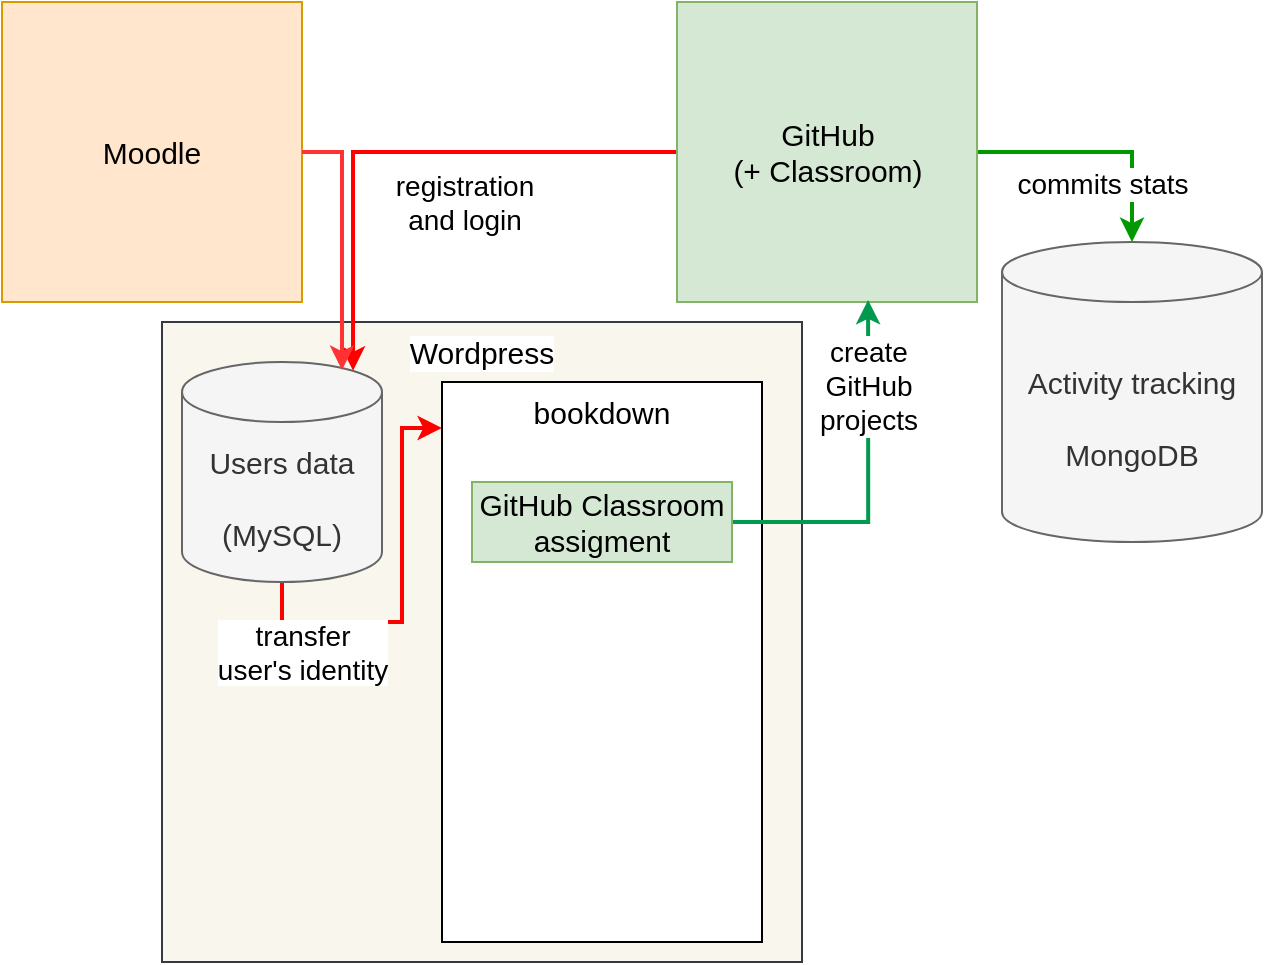 <mxfile version="14.6.13" type="device"><diagram id="YsWonebSovPw-7ub9pBL" name="Page-1"><mxGraphModel dx="946" dy="680" grid="1" gridSize="10" guides="1" tooltips="1" connect="1" arrows="1" fold="1" page="1" pageScale="1" pageWidth="827" pageHeight="1169" math="0" shadow="0"><root><mxCell id="0"/><mxCell id="1" parent="0"/><mxCell id="Z4Qv_3HLHXEQhTKvEu_W-1" value="Moodle" style="whiteSpace=wrap;html=1;aspect=fixed;fillColor=#ffe6cc;strokeColor=#d79b00;fontSize=15;" parent="1" vertex="1"><mxGeometry x="90" y="110" width="150" height="150" as="geometry"/></mxCell><mxCell id="Z4Qv_3HLHXEQhTKvEu_W-2" value="Wordpress" style="whiteSpace=wrap;html=1;aspect=fixed;horizontal=1;verticalAlign=top;labelBackgroundColor=#ffffff;fillColor=#f9f7ed;strokeColor=#36393d;fontSize=15;" parent="1" vertex="1"><mxGeometry x="170" y="270" width="320" height="320" as="geometry"/></mxCell><mxCell id="Z4Qv_3HLHXEQhTKvEu_W-37" style="edgeStyle=orthogonalEdgeStyle;rounded=0;orthogonalLoop=1;jettySize=auto;html=1;exitX=0.5;exitY=1;exitDx=0;exitDy=0;exitPerimeter=0;entryX=0;entryY=0.082;entryDx=0;entryDy=0;entryPerimeter=0;strokeColor=#FF0000;strokeWidth=2;" parent="1" source="Z4Qv_3HLHXEQhTKvEu_W-6" target="Z4Qv_3HLHXEQhTKvEu_W-19" edge="1"><mxGeometry relative="1" as="geometry"><Array as="points"><mxPoint x="230" y="420"/><mxPoint x="290" y="420"/><mxPoint x="290" y="323"/></Array></mxGeometry></mxCell><mxCell id="Z4Qv_3HLHXEQhTKvEu_W-38" value="transfer&lt;br style=&quot;font-size: 14px;&quot;&gt;user's identity" style="edgeLabel;html=1;align=center;verticalAlign=middle;resizable=0;points=[];fontSize=14;" parent="Z4Qv_3HLHXEQhTKvEu_W-37" vertex="1" connectable="0"><mxGeometry x="0.445" y="1" relative="1" as="geometry"><mxPoint x="-49" y="77" as="offset"/></mxGeometry></mxCell><mxCell id="Z4Qv_3HLHXEQhTKvEu_W-6" value="Users data&lt;br style=&quot;font-size: 15px&quot;&gt;&lt;br style=&quot;font-size: 15px&quot;&gt;(MySQL)" style="shape=cylinder3;whiteSpace=wrap;html=1;boundedLbl=1;backgroundOutline=1;size=15;fillColor=#f5f5f5;strokeColor=#666666;fontColor=#333333;fontSize=15;" parent="1" vertex="1"><mxGeometry x="180" y="290" width="100" height="110" as="geometry"/></mxCell><mxCell id="Z4Qv_3HLHXEQhTKvEu_W-25" style="edgeStyle=orthogonalEdgeStyle;rounded=0;orthogonalLoop=1;jettySize=auto;html=1;exitX=0;exitY=0.5;exitDx=0;exitDy=0;entryX=0.855;entryY=0;entryDx=0;entryDy=4.35;entryPerimeter=0;strokeColor=#FF0000;strokeWidth=2;" parent="1" source="Z4Qv_3HLHXEQhTKvEu_W-7" target="Z4Qv_3HLHXEQhTKvEu_W-6" edge="1"><mxGeometry relative="1" as="geometry"/></mxCell><mxCell id="Z4Qv_3HLHXEQhTKvEu_W-26" value="registration&lt;br style=&quot;font-size: 14px&quot;&gt;and login" style="edgeLabel;html=1;align=center;verticalAlign=middle;resizable=0;points=[];fontSize=14;" parent="Z4Qv_3HLHXEQhTKvEu_W-25" vertex="1" connectable="0"><mxGeometry x="-0.597" y="2" relative="1" as="geometry"><mxPoint x="-52" y="23" as="offset"/></mxGeometry></mxCell><mxCell id="IDLsNGZitETRpjsEuguh-4" value="commits stats" style="edgeStyle=orthogonalEdgeStyle;rounded=0;orthogonalLoop=1;jettySize=auto;html=1;exitX=1;exitY=0.5;exitDx=0;exitDy=0;entryX=0.5;entryY=0;entryDx=0;entryDy=0;entryPerimeter=0;fontSize=14;startArrow=none;startFill=0;endArrow=classic;endFill=1;strokeColor=#009900;strokeWidth=2;" edge="1" parent="1" source="Z4Qv_3HLHXEQhTKvEu_W-7" target="Z4Qv_3HLHXEQhTKvEu_W-8"><mxGeometry x="0.51" y="-15" relative="1" as="geometry"><mxPoint y="1" as="offset"/></mxGeometry></mxCell><mxCell id="Z4Qv_3HLHXEQhTKvEu_W-7" value="GitHub&lt;br&gt;(+ Classroom)" style="whiteSpace=wrap;html=1;aspect=fixed;fillColor=#d5e8d4;strokeColor=#82b366;fontSize=15;" parent="1" vertex="1"><mxGeometry x="427.5" y="110" width="150" height="150" as="geometry"/></mxCell><mxCell id="Z4Qv_3HLHXEQhTKvEu_W-8" value="Activity tracking&lt;br style=&quot;font-size: 15px;&quot;&gt;&lt;br style=&quot;font-size: 15px;&quot;&gt;MongoDB" style="shape=cylinder3;whiteSpace=wrap;html=1;boundedLbl=1;backgroundOutline=1;size=15;fillColor=#f5f5f5;strokeColor=#666666;fontSize=15;fontColor=#333333;" parent="1" vertex="1"><mxGeometry x="590" y="230" width="130" height="150" as="geometry"/></mxCell><mxCell id="Z4Qv_3HLHXEQhTKvEu_W-19" value="bookdown" style="rounded=0;whiteSpace=wrap;html=1;verticalAlign=top;fontSize=15;" parent="1" vertex="1"><mxGeometry x="310" y="300" width="160" height="280" as="geometry"/></mxCell><mxCell id="Z4Qv_3HLHXEQhTKvEu_W-27" style="edgeStyle=orthogonalEdgeStyle;rounded=0;orthogonalLoop=1;jettySize=auto;html=1;exitX=1;exitY=0.5;exitDx=0;exitDy=0;entryX=0.637;entryY=0.993;entryDx=0;entryDy=0;strokeColor=#00994D;strokeWidth=2;entryPerimeter=0;" parent="1" source="Z4Qv_3HLHXEQhTKvEu_W-18" target="Z4Qv_3HLHXEQhTKvEu_W-7" edge="1"><mxGeometry relative="1" as="geometry"/></mxCell><mxCell id="Z4Qv_3HLHXEQhTKvEu_W-28" value="create&lt;br style=&quot;font-size: 14px;&quot;&gt;GitHub&lt;br style=&quot;font-size: 14px;&quot;&gt;projects" style="edgeLabel;html=1;align=center;verticalAlign=middle;resizable=0;points=[];fontSize=14;" parent="Z4Qv_3HLHXEQhTKvEu_W-27" vertex="1" connectable="0"><mxGeometry x="0.141" y="-1" relative="1" as="geometry"><mxPoint x="-1" y="-34" as="offset"/></mxGeometry></mxCell><mxCell id="Z4Qv_3HLHXEQhTKvEu_W-18" value="GitHub Classroom assigment" style="rounded=0;whiteSpace=wrap;html=1;fontSize=15;fillColor=#d5e8d4;strokeColor=#82b366;" parent="1" vertex="1"><mxGeometry x="325" y="350" width="130" height="40" as="geometry"/></mxCell><mxCell id="Z4Qv_3HLHXEQhTKvEu_W-24" value="" style="edgeStyle=orthogonalEdgeStyle;rounded=0;orthogonalLoop=1;jettySize=auto;html=1;exitX=1;exitY=0.5;exitDx=0;exitDy=0;strokeColor=#FF3333;fontSize=14;strokeWidth=2;" parent="1" source="Z4Qv_3HLHXEQhTKvEu_W-1" edge="1"><mxGeometry x="-0.302" y="-10" relative="1" as="geometry"><mxPoint x="260" y="294" as="targetPoint"/><Array as="points"><mxPoint x="260" y="185"/></Array><mxPoint as="offset"/></mxGeometry></mxCell></root></mxGraphModel></diagram></mxfile>